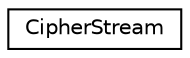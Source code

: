 digraph "Graphical Class Hierarchy"
{
 // LATEX_PDF_SIZE
  edge [fontname="Helvetica",fontsize="10",labelfontname="Helvetica",labelfontsize="10"];
  node [fontname="Helvetica",fontsize="10",shape=record];
  rankdir="LR";
  Node0 [label="CipherStream",height=0.2,width=0.4,color="black", fillcolor="white", style="filled",URL="$class_cipher_stream.html",tooltip="Used to wrap a streaming transformation."];
}
